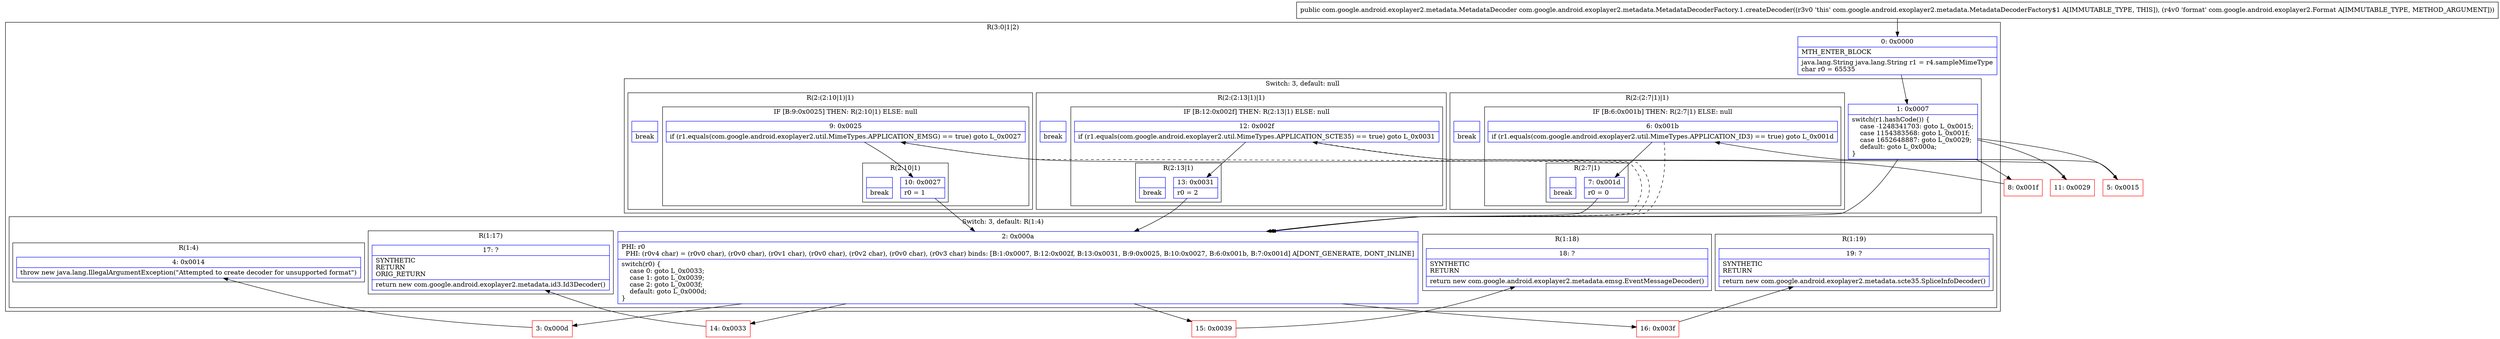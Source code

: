 digraph "CFG forcom.google.android.exoplayer2.metadata.MetadataDecoderFactory.1.createDecoder(Lcom\/google\/android\/exoplayer2\/Format;)Lcom\/google\/android\/exoplayer2\/metadata\/MetadataDecoder;" {
subgraph cluster_Region_268976925 {
label = "R(3:0|1|2)";
node [shape=record,color=blue];
Node_0 [shape=record,label="{0\:\ 0x0000|MTH_ENTER_BLOCK\l|java.lang.String java.lang.String r1 = r4.sampleMimeType\lchar r0 = 65535\l}"];
subgraph cluster_SwitchRegion_2000034691 {
label = "Switch: 3, default: null";
node [shape=record,color=blue];
Node_1 [shape=record,label="{1\:\ 0x0007|switch(r1.hashCode()) \{\l    case \-1248341703: goto L_0x0015;\l    case 1154383568: goto L_0x001f;\l    case 1652648887: goto L_0x0029;\l    default: goto L_0x000a;\l\}\l}"];
subgraph cluster_Region_938611977 {
label = "R(2:(2:7|1)|1)";
node [shape=record,color=blue];
subgraph cluster_IfRegion_885294963 {
label = "IF [B:6:0x001b] THEN: R(2:7|1) ELSE: null";
node [shape=record,color=blue];
Node_6 [shape=record,label="{6\:\ 0x001b|if (r1.equals(com.google.android.exoplayer2.util.MimeTypes.APPLICATION_ID3) == true) goto L_0x001d\l}"];
subgraph cluster_Region_1761356445 {
label = "R(2:7|1)";
node [shape=record,color=blue];
Node_7 [shape=record,label="{7\:\ 0x001d|r0 = 0\l}"];
Node_InsnContainer_1185410372 [shape=record,label="{|break\l}"];
}
}
Node_InsnContainer_896155381 [shape=record,label="{|break\l}"];
}
subgraph cluster_Region_1103003356 {
label = "R(2:(2:10|1)|1)";
node [shape=record,color=blue];
subgraph cluster_IfRegion_1157474983 {
label = "IF [B:9:0x0025] THEN: R(2:10|1) ELSE: null";
node [shape=record,color=blue];
Node_9 [shape=record,label="{9\:\ 0x0025|if (r1.equals(com.google.android.exoplayer2.util.MimeTypes.APPLICATION_EMSG) == true) goto L_0x0027\l}"];
subgraph cluster_Region_1107105943 {
label = "R(2:10|1)";
node [shape=record,color=blue];
Node_10 [shape=record,label="{10\:\ 0x0027|r0 = 1\l}"];
Node_InsnContainer_1715696063 [shape=record,label="{|break\l}"];
}
}
Node_InsnContainer_527920638 [shape=record,label="{|break\l}"];
}
subgraph cluster_Region_2072929651 {
label = "R(2:(2:13|1)|1)";
node [shape=record,color=blue];
subgraph cluster_IfRegion_373234062 {
label = "IF [B:12:0x002f] THEN: R(2:13|1) ELSE: null";
node [shape=record,color=blue];
Node_12 [shape=record,label="{12\:\ 0x002f|if (r1.equals(com.google.android.exoplayer2.util.MimeTypes.APPLICATION_SCTE35) == true) goto L_0x0031\l}"];
subgraph cluster_Region_1368580809 {
label = "R(2:13|1)";
node [shape=record,color=blue];
Node_13 [shape=record,label="{13\:\ 0x0031|r0 = 2\l}"];
Node_InsnContainer_1232387136 [shape=record,label="{|break\l}"];
}
}
Node_InsnContainer_877126232 [shape=record,label="{|break\l}"];
}
}
subgraph cluster_SwitchRegion_107064677 {
label = "Switch: 3, default: R(1:4)";
node [shape=record,color=blue];
Node_2 [shape=record,label="{2\:\ 0x000a|PHI: r0 \l  PHI: (r0v4 char) = (r0v0 char), (r0v0 char), (r0v1 char), (r0v0 char), (r0v2 char), (r0v0 char), (r0v3 char) binds: [B:1:0x0007, B:12:0x002f, B:13:0x0031, B:9:0x0025, B:10:0x0027, B:6:0x001b, B:7:0x001d] A[DONT_GENERATE, DONT_INLINE]\l|switch(r0) \{\l    case 0: goto L_0x0033;\l    case 1: goto L_0x0039;\l    case 2: goto L_0x003f;\l    default: goto L_0x000d;\l\}\l}"];
subgraph cluster_Region_284910003 {
label = "R(1:17)";
node [shape=record,color=blue];
Node_17 [shape=record,label="{17\:\ ?|SYNTHETIC\lRETURN\lORIG_RETURN\l|return new com.google.android.exoplayer2.metadata.id3.Id3Decoder()\l}"];
}
subgraph cluster_Region_408300322 {
label = "R(1:18)";
node [shape=record,color=blue];
Node_18 [shape=record,label="{18\:\ ?|SYNTHETIC\lRETURN\l|return new com.google.android.exoplayer2.metadata.emsg.EventMessageDecoder()\l}"];
}
subgraph cluster_Region_1957434068 {
label = "R(1:19)";
node [shape=record,color=blue];
Node_19 [shape=record,label="{19\:\ ?|SYNTHETIC\lRETURN\l|return new com.google.android.exoplayer2.metadata.scte35.SpliceInfoDecoder()\l}"];
}
subgraph cluster_Region_2146597691 {
label = "R(1:4)";
node [shape=record,color=blue];
Node_4 [shape=record,label="{4\:\ 0x0014|throw new java.lang.IllegalArgumentException(\"Attempted to create decoder for unsupported format\")\l}"];
}
}
}
Node_3 [shape=record,color=red,label="{3\:\ 0x000d}"];
Node_5 [shape=record,color=red,label="{5\:\ 0x0015}"];
Node_8 [shape=record,color=red,label="{8\:\ 0x001f}"];
Node_11 [shape=record,color=red,label="{11\:\ 0x0029}"];
Node_14 [shape=record,color=red,label="{14\:\ 0x0033}"];
Node_15 [shape=record,color=red,label="{15\:\ 0x0039}"];
Node_16 [shape=record,color=red,label="{16\:\ 0x003f}"];
MethodNode[shape=record,label="{public com.google.android.exoplayer2.metadata.MetadataDecoder com.google.android.exoplayer2.metadata.MetadataDecoderFactory.1.createDecoder((r3v0 'this' com.google.android.exoplayer2.metadata.MetadataDecoderFactory$1 A[IMMUTABLE_TYPE, THIS]), (r4v0 'format' com.google.android.exoplayer2.Format A[IMMUTABLE_TYPE, METHOD_ARGUMENT])) }"];
MethodNode -> Node_0;
Node_0 -> Node_1;
Node_1 -> Node_2;
Node_1 -> Node_5;
Node_1 -> Node_8;
Node_1 -> Node_11;
Node_6 -> Node_2[style=dashed];
Node_6 -> Node_7;
Node_7 -> Node_2;
Node_9 -> Node_2[style=dashed];
Node_9 -> Node_10;
Node_10 -> Node_2;
Node_12 -> Node_2[style=dashed];
Node_12 -> Node_13;
Node_13 -> Node_2;
Node_2 -> Node_3;
Node_2 -> Node_14;
Node_2 -> Node_15;
Node_2 -> Node_16;
Node_3 -> Node_4;
Node_5 -> Node_6;
Node_8 -> Node_9;
Node_11 -> Node_12;
Node_14 -> Node_17;
Node_15 -> Node_18;
Node_16 -> Node_19;
}

